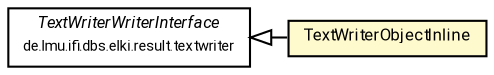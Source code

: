 #!/usr/local/bin/dot
#
# Class diagram 
# Generated by UMLGraph version R5_7_2-60-g0e99a6 (http://www.spinellis.gr/umlgraph/)
#

digraph G {
	graph [fontnames="svg"]
	edge [fontname="Roboto",fontsize=7,labelfontname="Roboto",labelfontsize=7,color="black"];
	node [fontname="Roboto",fontcolor="black",fontsize=8,shape=plaintext,margin=0,width=0,height=0];
	nodesep=0.15;
	ranksep=0.25;
	rankdir=LR;
	// de.lmu.ifi.dbs.elki.result.textwriter.writers.TextWriterObjectInline
	c10182700 [label=<<table title="de.lmu.ifi.dbs.elki.result.textwriter.writers.TextWriterObjectInline" border="0" cellborder="1" cellspacing="0" cellpadding="2" bgcolor="lemonChiffon" href="TextWriterObjectInline.html" target="_parent">
		<tr><td><table border="0" cellspacing="0" cellpadding="1">
		<tr><td align="center" balign="center"> <font face="Roboto">TextWriterObjectInline</font> </td></tr>
		</table></td></tr>
		</table>>, URL="TextWriterObjectInline.html"];
	// de.lmu.ifi.dbs.elki.result.textwriter.TextWriterWriterInterface<O>
	c10183706 [label=<<table title="de.lmu.ifi.dbs.elki.result.textwriter.TextWriterWriterInterface" border="0" cellborder="1" cellspacing="0" cellpadding="2" href="../TextWriterWriterInterface.html" target="_parent">
		<tr><td><table border="0" cellspacing="0" cellpadding="1">
		<tr><td align="center" balign="center"> <font face="Roboto"><i>TextWriterWriterInterface</i></font> </td></tr>
		<tr><td align="center" balign="center"> <font face="Roboto" point-size="7.0">de.lmu.ifi.dbs.elki.result.textwriter</font> </td></tr>
		</table></td></tr>
		</table>>, URL="../TextWriterWriterInterface.html"];
	// de.lmu.ifi.dbs.elki.result.textwriter.writers.TextWriterObjectInline extends de.lmu.ifi.dbs.elki.result.textwriter.TextWriterWriterInterface<O>
	c10183706 -> c10182700 [arrowtail=empty,dir=back,weight=10];
}

